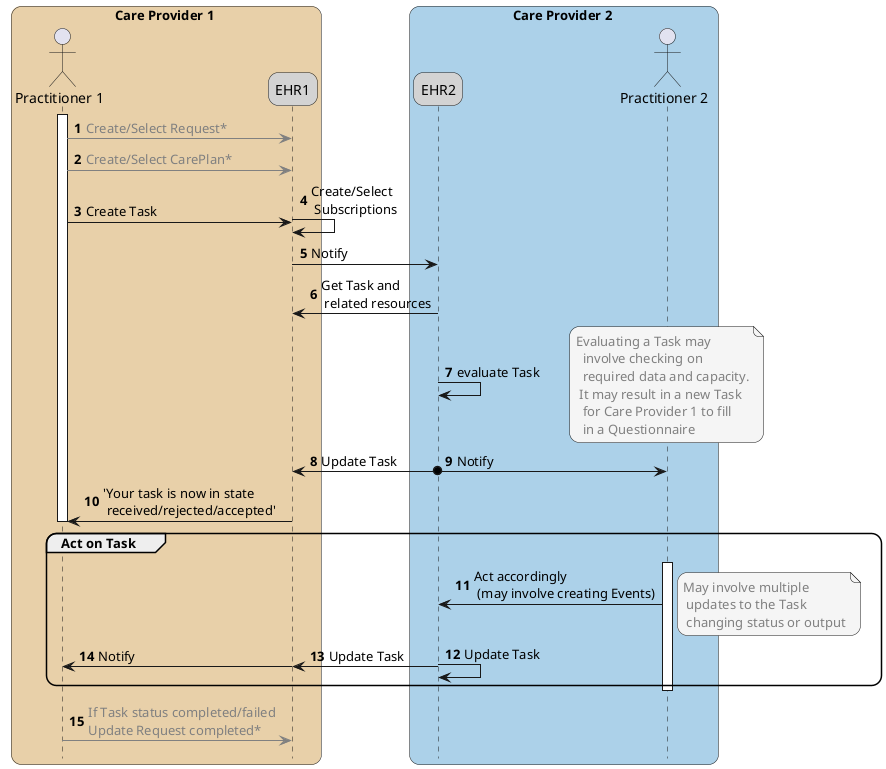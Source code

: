 @startuml workflow-base-f

skinparam roundcorner 20
skinparam defaultFontName Arial 


!pragma teoz true

box Care Provider 1 #e8d0a9
    actor "Practitioner 1" as P1
    participant "EHR1" as C1 #LightGray
end box
box Care Provider 2 #acd1e9
     participant "EHR2" as C2 #LightGray
    actor "Practitioner 2" as P2
end box

hide footbox

activate P1
autonumber
P1 -[#Gray]> C1 : <color #Gray>Create/Select Request*
P1 -[#Gray]> C1 : <color #Gray>Create/Select CarePlan*
' & C1 -> C1 : Find/select CarePlan

P1 -> C1 : Create Task
' \nand CarePlan (if any)
& C1 -> C1  : Create/Select\n Subscriptions
' \nand CareTeam, CarePlan 
' C1 o-> C1 : Notify CareTeam update,\n CarePlan update
C1 -> C2  : Notify
C2 -> C1  : Get Task and\n related resources


' autonumber 10 "<font color=Gray>0"
'  E2 -[#Gray]> E2 : <color #Gray>evaluate Task\n <color #Gray>(required data,\n <color #Gray>capacity, etc)
' &E2 -[#Gray]> C2 : <color #Gray>Need more information
' & C2 -[#Gray]> C1  : <color #Gray>Create (sub-)Task2: do\n <color #Gray> Questionnaire 'required data'
' & C1 -[#Gray]> C1 : <color #Gray>Notify Task2 created
' & C1 -[#Gray]> P1 : <color #Gray>Present Questionnaire\n<color #Gray>(prefill data from EHR)

' P1 -[#Gray]> C1 : <color #Gray>Complete\n <color #Gray>QuestionnaireResponse
' & C1 -[#Gray]> C1 : <color #Gray>Update Task2: Add\n <color #Gray>QuestionnaireResponse
' & C1 -[#Gray]> C2 : <color #Gray>Notify Task2 update
' & C2 -[#Gray]> E2 : <color #Gray>Notify Task2 update

C2 -> C2 : evaluate Task
& note over P2 #WhiteSmoke
<color #Gray>Evaluating a Task may
 <color #Gray> involve checking on
 <color #Gray> required data and capacity.
 <color #Gray>It may result in a new Task 
 <color #Gray> for Care Provider 1 to fill
 <color #Gray> in a Questionnaire
end note

' C2 o-> P2 : Update Task
C2 -> C1 : Update Task
&C2 o-> P2 : Notify
' C1 -> C1  : Update CareTeam, CarePlan

' \n CareTeam updated\n CarePlan updated
' & C1 o-> C2 :Notify CareTeam updated\n CarePlan updated
C1 -> P1 : 'Your task is now in state \n received/rejected/accepted'

deactivate P1
group Act on Task
    activate P2
    P2 -> C2 : Act accordingly\n (may involve creating Events) 
    
    & note right P2 #WhiteSmoke
    <color #Gray>May involve multiple 
    <color #Gray> updates to the Task
    <color #Gray> changing status or output
    end note

    C2 -> C2 : Update Task
    &C2 -> C1 : Update Task
    &C1 -> P1 : Notify
    deactivate P2
end 
P1 -[#Gray]> C1 : <color #Gray>If Task status completed/failed\n<color #Gray>Update Request completed*


@enduml
